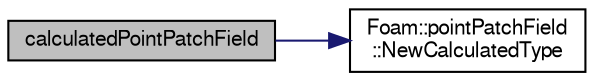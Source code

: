 digraph "calculatedPointPatchField"
{
  bgcolor="transparent";
  edge [fontname="FreeSans",fontsize="10",labelfontname="FreeSans",labelfontsize="10"];
  node [fontname="FreeSans",fontsize="10",shape=record];
  rankdir="LR";
  Node11 [label="calculatedPointPatchField",height=0.2,width=0.4,color="black", fillcolor="grey75", style="filled", fontcolor="black"];
  Node11 -> Node12 [color="midnightblue",fontsize="10",style="solid",fontname="FreeSans"];
  Node12 [label="Foam::pointPatchField\l::NewCalculatedType",height=0.2,width=0.4,color="black",URL="$a22946.html#ace958f723c946295896d240e226d424b",tooltip="Return a pointer to a new CalculatedpointPatchField created on. "];
}
